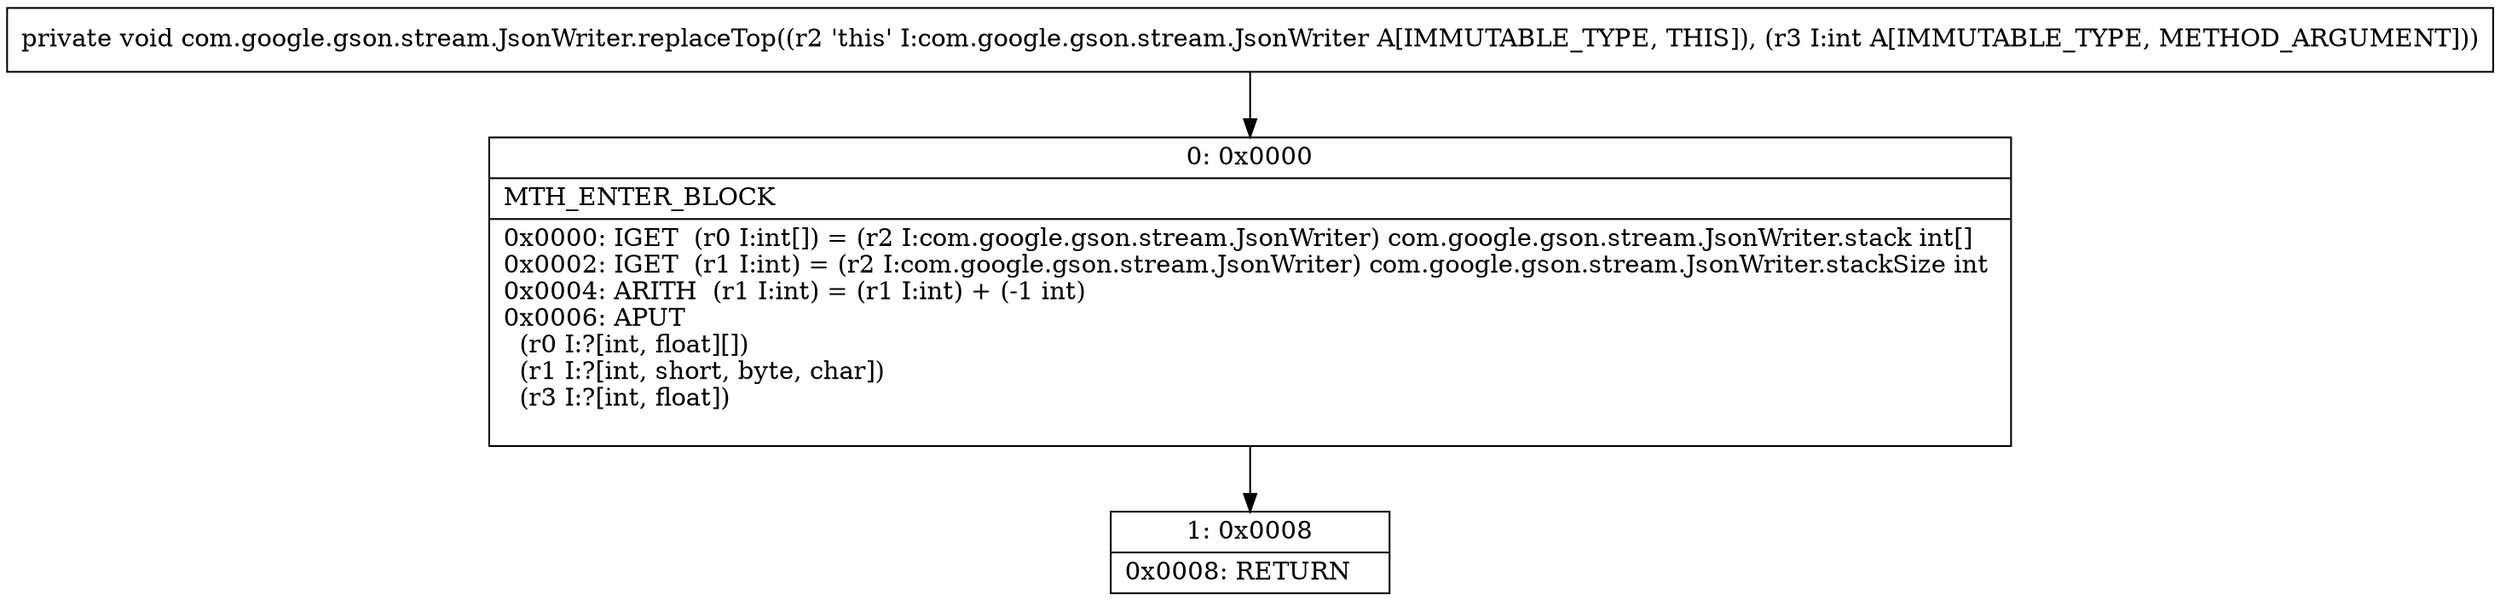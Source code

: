 digraph "CFG forcom.google.gson.stream.JsonWriter.replaceTop(I)V" {
Node_0 [shape=record,label="{0\:\ 0x0000|MTH_ENTER_BLOCK\l|0x0000: IGET  (r0 I:int[]) = (r2 I:com.google.gson.stream.JsonWriter) com.google.gson.stream.JsonWriter.stack int[] \l0x0002: IGET  (r1 I:int) = (r2 I:com.google.gson.stream.JsonWriter) com.google.gson.stream.JsonWriter.stackSize int \l0x0004: ARITH  (r1 I:int) = (r1 I:int) + (\-1 int) \l0x0006: APUT  \l  (r0 I:?[int, float][])\l  (r1 I:?[int, short, byte, char])\l  (r3 I:?[int, float])\l \l}"];
Node_1 [shape=record,label="{1\:\ 0x0008|0x0008: RETURN   \l}"];
MethodNode[shape=record,label="{private void com.google.gson.stream.JsonWriter.replaceTop((r2 'this' I:com.google.gson.stream.JsonWriter A[IMMUTABLE_TYPE, THIS]), (r3 I:int A[IMMUTABLE_TYPE, METHOD_ARGUMENT])) }"];
MethodNode -> Node_0;
Node_0 -> Node_1;
}


